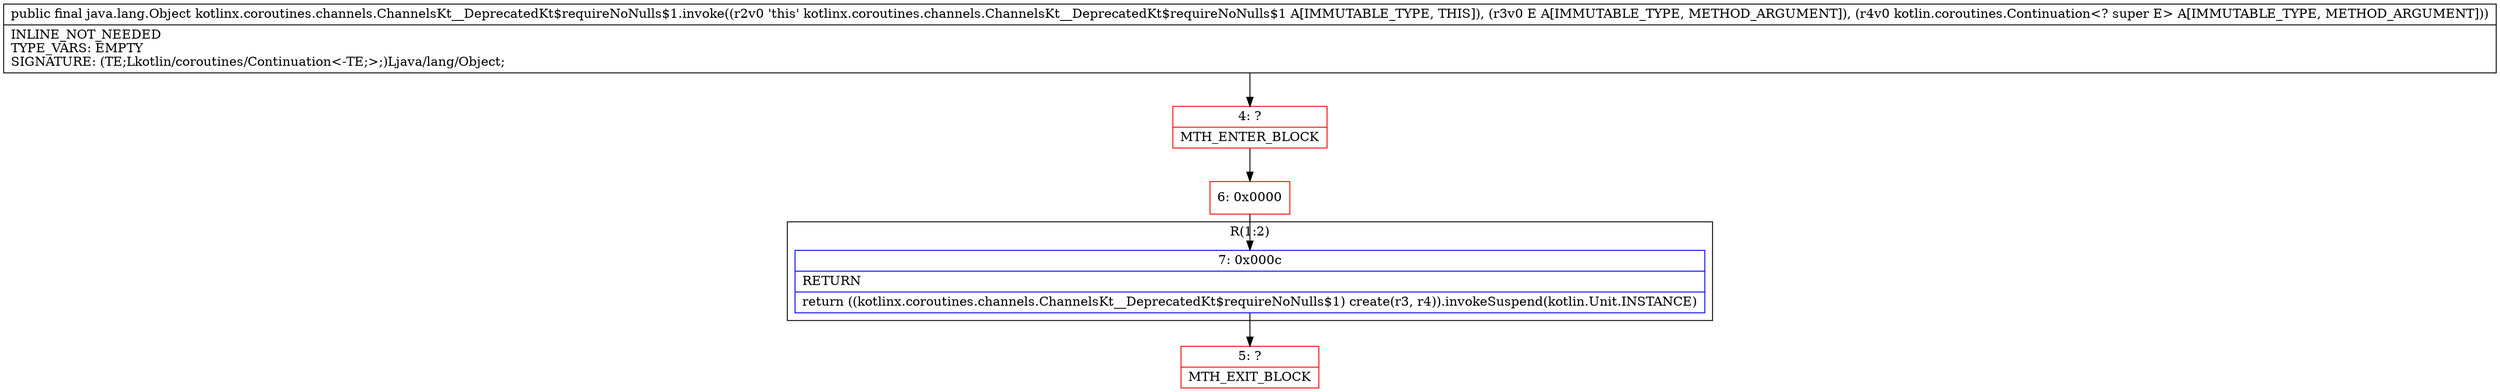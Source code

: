 digraph "CFG forkotlinx.coroutines.channels.ChannelsKt__DeprecatedKt$requireNoNulls$1.invoke(Ljava\/lang\/Object;Lkotlin\/coroutines\/Continuation;)Ljava\/lang\/Object;" {
subgraph cluster_Region_2115340039 {
label = "R(1:2)";
node [shape=record,color=blue];
Node_7 [shape=record,label="{7\:\ 0x000c|RETURN\l|return ((kotlinx.coroutines.channels.ChannelsKt__DeprecatedKt$requireNoNulls$1) create(r3, r4)).invokeSuspend(kotlin.Unit.INSTANCE)\l}"];
}
Node_4 [shape=record,color=red,label="{4\:\ ?|MTH_ENTER_BLOCK\l}"];
Node_6 [shape=record,color=red,label="{6\:\ 0x0000}"];
Node_5 [shape=record,color=red,label="{5\:\ ?|MTH_EXIT_BLOCK\l}"];
MethodNode[shape=record,label="{public final java.lang.Object kotlinx.coroutines.channels.ChannelsKt__DeprecatedKt$requireNoNulls$1.invoke((r2v0 'this' kotlinx.coroutines.channels.ChannelsKt__DeprecatedKt$requireNoNulls$1 A[IMMUTABLE_TYPE, THIS]), (r3v0 E A[IMMUTABLE_TYPE, METHOD_ARGUMENT]), (r4v0 kotlin.coroutines.Continuation\<? super E\> A[IMMUTABLE_TYPE, METHOD_ARGUMENT]))  | INLINE_NOT_NEEDED\lTYPE_VARS: EMPTY\lSIGNATURE: (TE;Lkotlin\/coroutines\/Continuation\<\-TE;\>;)Ljava\/lang\/Object;\l}"];
MethodNode -> Node_4;Node_7 -> Node_5;
Node_4 -> Node_6;
Node_6 -> Node_7;
}


